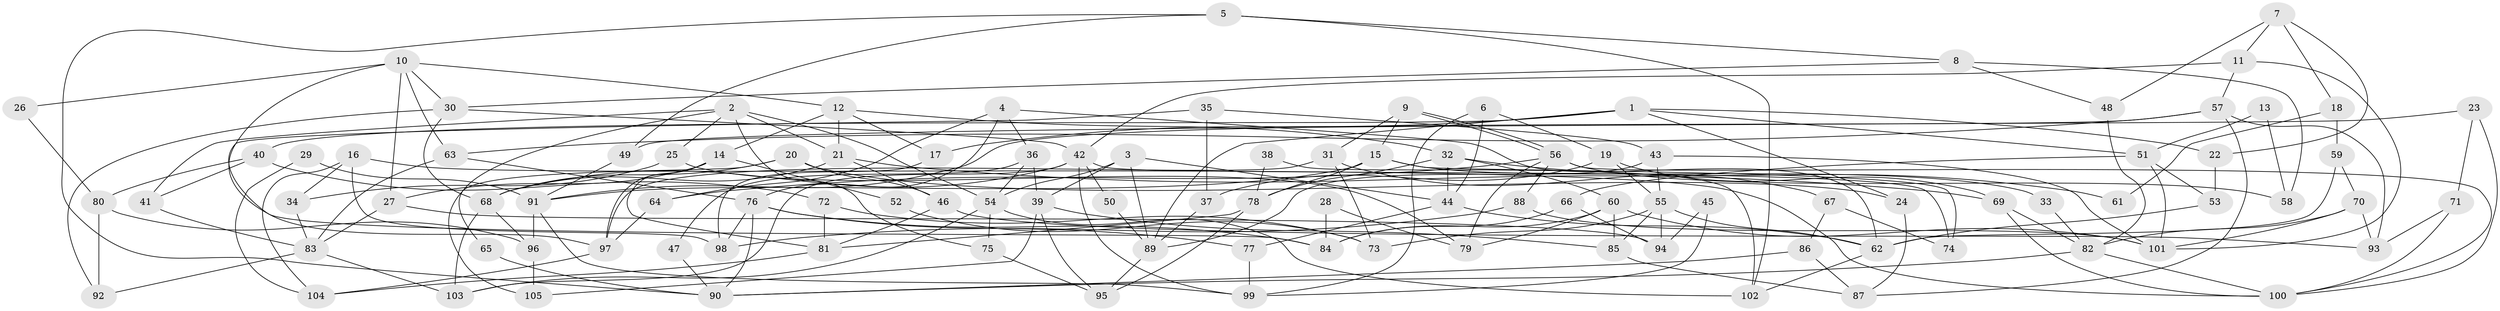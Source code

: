 // Generated by graph-tools (version 1.1) at 2025/02/03/09/25 03:02:08]
// undirected, 105 vertices, 210 edges
graph export_dot {
graph [start="1"]
  node [color=gray90,style=filled];
  1;
  2;
  3;
  4;
  5;
  6;
  7;
  8;
  9;
  10;
  11;
  12;
  13;
  14;
  15;
  16;
  17;
  18;
  19;
  20;
  21;
  22;
  23;
  24;
  25;
  26;
  27;
  28;
  29;
  30;
  31;
  32;
  33;
  34;
  35;
  36;
  37;
  38;
  39;
  40;
  41;
  42;
  43;
  44;
  45;
  46;
  47;
  48;
  49;
  50;
  51;
  52;
  53;
  54;
  55;
  56;
  57;
  58;
  59;
  60;
  61;
  62;
  63;
  64;
  65;
  66;
  67;
  68;
  69;
  70;
  71;
  72;
  73;
  74;
  75;
  76;
  77;
  78;
  79;
  80;
  81;
  82;
  83;
  84;
  85;
  86;
  87;
  88;
  89;
  90;
  91;
  92;
  93;
  94;
  95;
  96;
  97;
  98;
  99;
  100;
  101;
  102;
  103;
  104;
  105;
  1 -- 22;
  1 -- 89;
  1 -- 17;
  1 -- 24;
  1 -- 40;
  1 -- 51;
  2 -- 54;
  2 -- 21;
  2 -- 25;
  2 -- 41;
  2 -- 65;
  2 -- 75;
  3 -- 44;
  3 -- 89;
  3 -- 39;
  3 -- 54;
  4 -- 36;
  4 -- 76;
  4 -- 62;
  4 -- 64;
  5 -- 90;
  5 -- 49;
  5 -- 8;
  5 -- 102;
  6 -- 19;
  6 -- 44;
  6 -- 99;
  7 -- 48;
  7 -- 11;
  7 -- 18;
  7 -- 22;
  8 -- 30;
  8 -- 48;
  8 -- 58;
  9 -- 31;
  9 -- 56;
  9 -- 56;
  9 -- 15;
  10 -- 84;
  10 -- 63;
  10 -- 12;
  10 -- 26;
  10 -- 27;
  10 -- 30;
  11 -- 101;
  11 -- 42;
  11 -- 57;
  12 -- 17;
  12 -- 14;
  12 -- 21;
  12 -- 32;
  13 -- 58;
  13 -- 51;
  14 -- 81;
  14 -- 27;
  14 -- 52;
  14 -- 97;
  15 -- 78;
  15 -- 33;
  15 -- 74;
  15 -- 91;
  16 -- 104;
  16 -- 34;
  16 -- 98;
  16 -- 100;
  17 -- 98;
  18 -- 59;
  18 -- 61;
  19 -- 55;
  19 -- 69;
  19 -- 37;
  20 -- 68;
  20 -- 105;
  20 -- 24;
  20 -- 46;
  21 -- 68;
  21 -- 46;
  21 -- 69;
  22 -- 53;
  23 -- 100;
  23 -- 71;
  23 -- 49;
  24 -- 87;
  25 -- 79;
  25 -- 34;
  26 -- 80;
  27 -- 83;
  27 -- 94;
  28 -- 84;
  28 -- 79;
  29 -- 104;
  29 -- 91;
  30 -- 42;
  30 -- 68;
  30 -- 92;
  31 -- 67;
  31 -- 97;
  31 -- 73;
  32 -- 60;
  32 -- 44;
  32 -- 61;
  32 -- 78;
  33 -- 82;
  34 -- 83;
  35 -- 43;
  35 -- 97;
  35 -- 37;
  36 -- 54;
  36 -- 39;
  36 -- 47;
  37 -- 89;
  38 -- 78;
  38 -- 102;
  39 -- 85;
  39 -- 95;
  39 -- 105;
  40 -- 80;
  40 -- 41;
  40 -- 72;
  41 -- 83;
  42 -- 103;
  42 -- 68;
  42 -- 50;
  42 -- 74;
  42 -- 99;
  43 -- 89;
  43 -- 55;
  43 -- 101;
  44 -- 77;
  44 -- 62;
  45 -- 99;
  45 -- 94;
  46 -- 81;
  46 -- 93;
  47 -- 90;
  48 -- 82;
  49 -- 91;
  50 -- 89;
  51 -- 101;
  51 -- 53;
  51 -- 66;
  52 -- 73;
  53 -- 62;
  54 -- 102;
  54 -- 75;
  54 -- 103;
  55 -- 73;
  55 -- 62;
  55 -- 85;
  55 -- 94;
  56 -- 88;
  56 -- 58;
  56 -- 64;
  56 -- 79;
  56 -- 100;
  57 -- 91;
  57 -- 63;
  57 -- 87;
  57 -- 93;
  59 -- 62;
  59 -- 70;
  60 -- 101;
  60 -- 85;
  60 -- 79;
  60 -- 84;
  62 -- 102;
  63 -- 83;
  63 -- 76;
  64 -- 97;
  65 -- 90;
  66 -- 94;
  66 -- 84;
  67 -- 86;
  67 -- 74;
  68 -- 103;
  68 -- 96;
  69 -- 100;
  69 -- 82;
  70 -- 93;
  70 -- 82;
  70 -- 101;
  71 -- 93;
  71 -- 100;
  72 -- 81;
  72 -- 73;
  75 -- 95;
  76 -- 84;
  76 -- 77;
  76 -- 90;
  76 -- 98;
  77 -- 99;
  78 -- 95;
  78 -- 81;
  80 -- 96;
  80 -- 92;
  81 -- 104;
  82 -- 100;
  82 -- 90;
  83 -- 92;
  83 -- 103;
  85 -- 87;
  86 -- 87;
  86 -- 90;
  88 -- 101;
  88 -- 98;
  89 -- 95;
  91 -- 99;
  91 -- 96;
  96 -- 105;
  97 -- 104;
}
